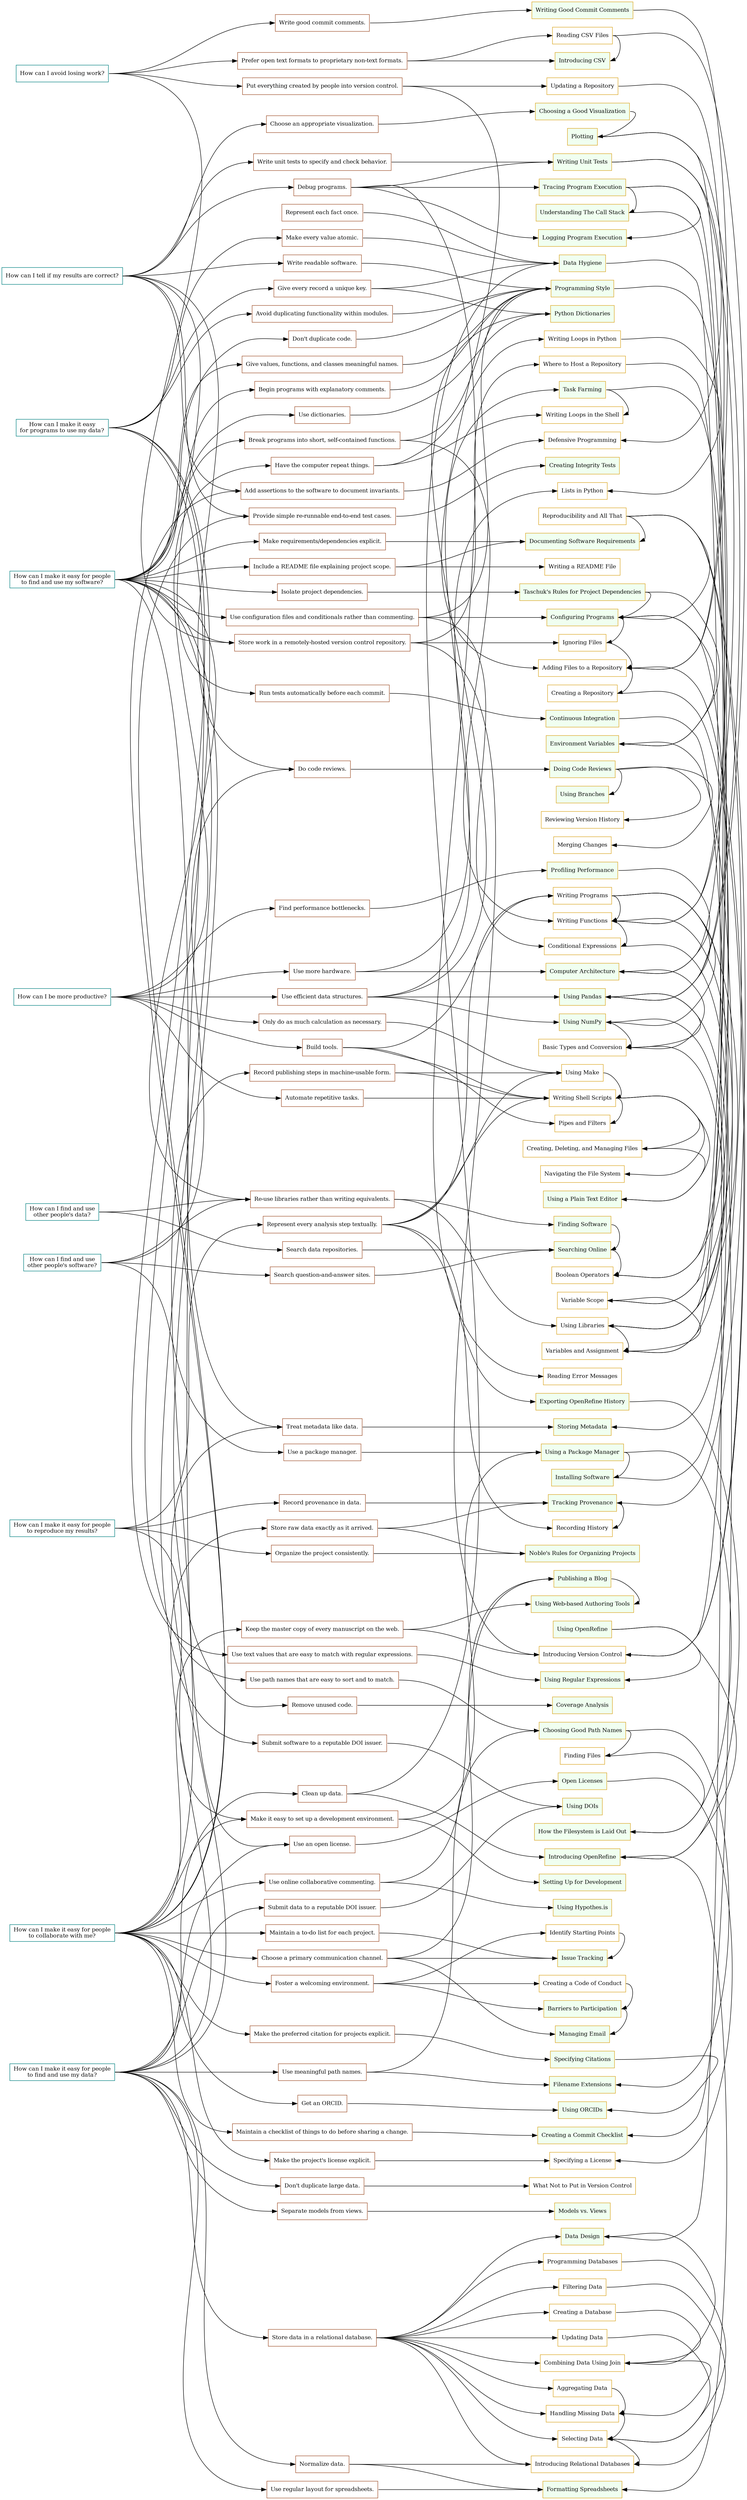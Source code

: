 digraph scb {
	// Properties.
	rankdir = "LR";
	ranksep = "3 equally";
	node [shape="box", fontsize=12];

	// ----------------------------------------
	// Questions.
	// ----------------------------------------
	subgraph questions {
		node [color="teal"];
		rank = "same";
		q_avoid_losing_work [label="How can I avoid losing work?"];
		q_find_use_others_data [label="How can I find and use\nother people's data?"];
		q_find_use_others_software [label="How can I find and use\nother people's software?"];
		q_improve_productivity [label="How can I be more productive?"];
		q_make_collaboration_easy [label="How can I make it easy for people\nto collaborate with me?"];
		q_make_data_findable_usable [label="How can I make it easy for people\nto find and use my data?"];
		q_make_data_usable_by_programs [label="How can I make it easy\nfor programs to use my data?"];
		q_make_software_findable_usable [label="How can I make it easy for people\nto find and use my software?"];
		q_results_correct [label="How can I tell if my results are correct?"];
		q_results_reproducible [label="How can I make it easy for people\nto reproduce my results?"];
	}

	// ----------------------------------------
	// Answers.
	// ----------------------------------------
	subgraph answers {
		node [color="sienna"];
		rank = "same";
		a_add_assertions [label="Add assertions to the software to document invariants."];
		a_add_human_work_to_repo [label="Put everything created by people into version control."];
		a_atomic_values [label="Make every value atomic."];
		a_automate_tasks [label="Automate repetitive tasks."];
		a_avoid_duplication [label="Avoid duplicating functionality within modules."];
		a_build_and_smoke_tests [label="Provide simple re-runnable end-to-end test cases."];
		a_build_tools [label="Build tools."];
		a_choose_primary_communication_channel [label="Choose a primary communication channel."];
		a_choose_visualization [label="Choose an appropriate visualization."];
		a_clean_up_data [label="Clean up data."];
		a_code_reviews [label="Do code reviews."];
		a_commit_checklist [label="Maintain a checklist of things to do before sharing a change."];
		a_consistent_project_organization [label="Organize the project consistently."];
		a_data_doi [label="Submit data to a reputable DOI issuer."];
		a_debugging [label="Debug programs."];
		a_document_function [label="Begin programs with explanatory comments."];
		a_dont_duplicate_code [label="Don't duplicate code."];
		a_dont_duplicate_large_data [label="Don't duplicate large data."];
		a_eliminate_redundant_calculation [label="Only do as much calculation as necessary."];
		a_explicit_requirements [label="Make requirements/dependencies explicit."];
		a_foster_welcoming_environment [label="Foster a welcoming environment."];
		a_get_orcid [label="Get an ORCID."];
		a_give_code_meaningful_names [label="Give values, functions, and classes meaningful names."];
		a_good_commit_comments [label="Write good commit comments."];
		a_have_computer_repeat_things [label="Have the computer repeat things."];
		a_include_readme [label="Include a README file explaining project scope."];
		a_isolate_dependencies [label="Isolate project dependencies."];
		a_keys_for_records [label="Give every record a unique key."];
		a_master_manuscript_online [label="Keep the master copy of every manuscript on the web."];
		a_meaningful_path_names [label="Use meaningful path names."];
		a_normalize_data [label="Normalize data."];
		a_open_text_formats [label="Prefer open text formats to proprietary non-text formats."];
		a_profile_performance [label="Find performance bottlenecks."];
		a_project_todo_list [label="Maintain a to-do list for each project."];
		a_record_analysis_steps_textually [label="Represent every analysis step textually."];
		a_record_data_provenance [label="Record provenance in data."];
		a_record_publishing_steps [label="Record publishing steps in machine-usable form."];
		a_regular_spreadsheet_layout [label="Use regular layout for spreadsheets."];
		a_remove_unused_code [label="Remove unused code."];
		a_represent_each_fact_once [label="Represent each fact once."];
		a_reuse_libraries [label="Re-use libraries rather than writing equivalents."];
		a_run_precommit_checks [label="Run tests automatically before each commit."];
		a_search_answer_sites [label="Search question-and-answer sites."];
		a_search_data_repositories [label="Search data repositories."];
		a_separate_models_from_views [label="Separate models from views."];
		a_set_up_development [label="Make it easy to set up a development environment."];
		a_software_doi [label="Submit software to a reputable DOI issuer."];
		a_sortable_matchable_path_names [label="Use path names that are easy to sort and to match."];
		a_specify_citation [label="Make the preferred citation for projects explicit."];
		a_specify_license [label="Make the project's license explicit."];
		a_store_raw_data [label="Store raw data exactly as it arrived."];
		a_store_work_remote_repo [label="Store work in a remotely-hosted version control repository."];
		a_treat_metadata_like_data [label="Treat metadata like data."];
		a_use_collaborative_commenting [label="Use online collaborative commenting."];
		a_use_config_files [label="Use configuration files and conditionals rather than commenting."];
		a_use_dictionaries [label="Use dictionaries."];
		a_use_efficient_data_structures [label="Use efficient data structures."];
		a_use_functions [label="Break programs into short, self-contained functions."];
		a_use_matchable_text [label="Use text values that are easy to match with regular expressions."];
		a_use_more_hardware [label="Use more hardware."];
		a_use_open_license [label="Use an open license."];
		a_use_package_manager [label="Use a package manager."];
		a_use_relational_database [label="Store data in a relational database."];
		a_write_readable_software [label="Write readable software."];
		a_write_unit_tests [label="Write unit tests to specify and check behavior."];
	}

	// ----------------------------------------
	// Topics.
	// ----------------------------------------
	subgraph topics {
		node [color="goldenrod"];
		rank = "same";
		t_add_to_repository [label="Adding Files to a Repository"];
		t_aggregating_data [label="Aggregating Data"];
		t_barriers_to_participation [label="Barriers to Participation", fillcolor="honeydew", style="filled"];
		t_blogging [label="Publishing a Blog", fillcolor="honeydew", style="filled"];
		t_boilerplate_citation [label="Specifying Citations", fillcolor="honeydew", style="filled"];
		t_boilerplate_license [label="Specifying a License"];
		t_boilerplate_readme [label="Writing a README File"];
		t_boolean_operators [label="Boolean Operators"];
		t_call_stack [label="Understanding The Call Stack", fillcolor="honeydew", style="filled"];
		t_choosing_good_path_names [label="Choosing Good Path Names", fillcolor="honeydew", style="filled"];
		t_choosing_repository_host [label="Where to Host a Repository"];
		t_choosing_visualization [label="Choosing a Good Visualization", fillcolor="honeydew", style="filled"];
		t_code_of_conduct [label="Creating a Code of Conduct"];
		t_code_reviews [label="Doing Code Reviews", fillcolor="honeydew", style="filled"];
		t_commit_checklist [label="Creating a Commit Checklist", fillcolor="honeydew", style="filled"];
		t_computer_architecture [label="Computer Architecture", fillcolor="honeydew", style="filled"];
		t_conditionals [label="Conditional Expressions"];
		t_continuous_integration [label="Continuous Integration", fillcolor="honeydew", style="filled"];
		t_coverage [label="Coverage Analysis", fillcolor="honeydew", style="filled"];
		t_creating_database [label="Creating a Database"];
		t_creating_integrity_tests [label="Creating Integrity Tests", fillcolor="honeydew", style="filled"];
		t_creating_repository [label="Creating a Repository"];
		t_csv_intro [label="Introducing CSV", fillcolor="honeydew", style="filled"];
		t_data_design [label="Data Design", fillcolor="honeydew", style="filled"];
		t_data_hygiene [label="Data Hygiene", fillcolor="honeydew", style="filled"];
		t_data_types [label="Basic Types and Conversion"];
		t_defensive_programming [label="Defensive Programming"];
		t_documenting_requirements [label="Documenting Software Requirements", fillcolor="honeydew", style="filled"];
		t_environment_variables [label="Environment Variables", fillcolor="honeydew", style="filled"];
		t_exporting_openrefine_history [label="Exporting OpenRefine History", fillcolor="honeydew", style="filled"];
		t_filename_extensions [label="Filename Extensions", fillcolor="honeydew", style="filled"];
		t_filesystem_layout [label="How the Filesystem is Laid Out", fillcolor="honeydew", style="filled"];
		t_filtering_data [label="Filtering Data"];
		t_finding_files [label="Finding Files"];
		t_finding_software [label="Finding Software", fillcolor="honeydew", style="filled"];
		t_formatting_spreadsheets [label="Formatting Spreadsheets", fillcolor="honeydew", style="filled"];
		t_getting_doi [label="Using DOIs", fillcolor="honeydew", style="filled"];
		t_good_commit_comments [label="Writing Good Commit Comments", fillcolor="honeydew", style="filled"];
		t_handling_missing_data [label="Handling Missing Data"];
		t_identify_starting_points [label="Identify Starting Points"];
		t_ignoring_files [label="Ignoring Files"];
		t_installing_software [label="Installing Software", fillcolor="honeydew", style="filled"];
		t_introducing_openrefine [label="Introducing OpenRefine", fillcolor="honeydew", style="filled"];
		t_introducing_relational_databases [label="Introducing Relational Databases"];
		t_introducing_version_control [label="Introducing Version Control"];
		t_issue_tracking [label="Issue Tracking", fillcolor="honeydew", style="filled"];
		t_joining_data [label="Combining Data Using Join"];
		t_logging [label="Logging Program Execution", fillcolor="honeydew", style="filled"];
		t_managing_email [label="Managing Email", fillcolor="honeydew", style="filled"];
		t_managing_files [label="Creating, Deleting, and Managing Files"];
		t_merging_changes [label="Merging Changes"];
		t_metadata [label="Storing Metadata", fillcolor="honeydew", style="filled"];
		t_models_vs_views [label="Models vs. Views", fillcolor="honeydew", style="filled"];
		t_navigating_file_system [label="Navigating the File System"];
		t_nobles_rules [label="Noble's Rules for Organizing Projects", fillcolor="honeydew", style="filled"];
		t_open_license [label="Open Licenses", fillcolor="honeydew", style="filled"];
		t_pipes_filters [label="Pipes and Filters"];
		t_plotting [label="Plotting", fillcolor="honeydew", style="filled"];
		t_profiling [label="Profiling Performance", fillcolor="honeydew", style="filled"];
		t_program_configuration [label="Configuring Programs", fillcolor="honeydew", style="filled"];
		t_programming_databases [label="Programming Databases"];
		t_programming_style [label="Programming Style", fillcolor="honeydew", style="filled"];
		t_python_dictionaries [label="Python Dictionaries", fillcolor="honeydew", style="filled"];
		t_python_lists [label="Lists in Python"];
		t_read_csv [label="Reading CSV Files"];
		t_reading_error_messages [label="Reading Error Messages"];
		t_recording_history [label="Recording History"];
		t_reproducibility [label="Reproducibility and All That"];
		t_reviewing_version_history [label="Reviewing Version History"];
		t_search_online [label="Searching Online", fillcolor="honeydew", style="filled"];
		t_selecting_data [label="Selecting Data"];
		t_setting_up_for_development [label="Setting Up for Development", fillcolor="honeydew", style="filled"];
		t_taschuks_rules [label="Taschuk's Rules for Project Dependencies", fillcolor="honeydew", style="filled"];
		t_task_farming [label="Task Farming", fillcolor="honeydew", style="filled"];
		t_trace_execution [label="Tracing Program Execution", fillcolor="honeydew", style="filled"];
		t_tracking_provenance [label="Tracking Provenance", fillcolor="honeydew", style="filled"];
		t_update_data [label="Updating Data"];
		t_update_repository [label="Updating a Repository"];
		t_use_package_manager [label="Using a Package Manager", fillcolor="honeydew", style="filled"];
		t_using_branches [label="Using Branches", fillcolor="honeydew", style="filled"];
		t_using_editor [label="Using a Plain Text Editor", fillcolor="honeydew", style="filled"];
		t_using_hypothesis [label="Using Hypothes.is", fillcolor="honeydew", style="filled"];
		t_using_libraries [label="Using Libraries"];
		t_using_make [label="Using Make"];
		t_using_numpy [label="Using NumPy", fillcolor="honeydew", style="filled"];
		t_using_openrefine [label="Using OpenRefine", fillcolor="honeydew", style="filled"];
		t_using_orcid [label="Using ORCIDs", fillcolor="honeydew", style="filled"];
		t_using_pandas [label="Using Pandas", fillcolor="honeydew", style="filled"];
		t_using_regular_expressions [label="Using Regular Expressions", fillcolor="honeydew", style="filled"];
		t_using_web_authoring [label="Using Web-based Authoring Tools", fillcolor="honeydew", style="filled"];
		t_variable_scope [label="Variable Scope"];
		t_variables_assignment [label="Variables and Assignment"];
		t_what_not_to_store [label="What Not to Put in Version Control"];
		t_writing_functions [label="Writing Functions"];
		t_writing_programs [label="Writing Programs"];
		t_writing_python_loops [label="Writing Loops in Python"];
		t_writing_shell_loops [label="Writing Loops in the Shell"];
		t_writing_shell_scripts [label="Writing Shell Scripts"];
		t_writing_unit_tests [label="Writing Unit Tests", fillcolor="honeydew", style="filled"];
	}

	// ----------------------------------------
	// Questions to answers.
	// ----------------------------------------

	q_avoid_losing_work:e -> a_add_human_work_to_repo:w;
	q_avoid_losing_work:e -> a_good_commit_comments:w;
	q_avoid_losing_work:e -> a_open_text_formats:w;
	q_avoid_losing_work:e -> a_store_work_remote_repo:w;
	q_find_use_others_data:e -> a_reuse_libraries:w;
	q_find_use_others_data:e -> a_search_data_repositories:w;
	q_find_use_others_software:e -> a_code_reviews:w;
	q_find_use_others_software:e -> a_reuse_libraries:w;
	q_find_use_others_software:e -> a_search_answer_sites:w;
	q_find_use_others_software:e -> a_use_package_manager:w;
	q_improve_productivity:e -> a_automate_tasks:w;
	q_improve_productivity:e -> a_build_tools:w;
	q_improve_productivity:e -> a_eliminate_redundant_calculation:w;
	q_improve_productivity:e -> a_have_computer_repeat_things:w;
	q_improve_productivity:e -> a_profile_performance:w;
	q_improve_productivity:e -> a_use_efficient_data_structures:w;
	q_improve_productivity:e -> a_use_more_hardware:w;
	q_make_collaboration_easy:e -> a_add_assertions:w;
	q_make_collaboration_easy:e -> a_build_and_smoke_tests:w;
	q_make_collaboration_easy:e -> a_choose_primary_communication_channel:w;
	q_make_collaboration_easy:e -> a_commit_checklist:w;
	q_make_collaboration_easy:e -> a_foster_welcoming_environment:w;
	q_make_collaboration_easy:e -> a_get_orcid:w;
	q_make_collaboration_easy:e -> a_use_collaborative_commenting:w;
	q_make_collaboration_easy:e -> a_master_manuscript_online:w;
	q_make_collaboration_easy:e -> a_project_todo_list:w;
	q_make_collaboration_easy:e -> a_record_publishing_steps:w;
	q_make_collaboration_easy:e -> a_set_up_development:w;
	q_make_collaboration_easy:e -> a_specify_citation:w;
	q_make_collaboration_easy:e -> a_specify_license:w;
	q_make_data_findable_usable:e -> a_clean_up_data:w;
	q_make_data_findable_usable:e -> a_data_doi:w;
	q_make_data_findable_usable:e -> a_dont_duplicate_large_data:w;
	q_make_data_findable_usable:e -> a_meaningful_path_names:w;
	q_make_data_findable_usable:e -> a_normalize_data:w;
	q_make_data_findable_usable:e -> a_regular_spreadsheet_layout:w;
	q_make_data_findable_usable:e -> a_separate_models_from_views:w;
	q_make_data_findable_usable:e -> a_store_raw_data:w;
	q_make_data_findable_usable:e -> a_treat_metadata_like_data:w;
	q_make_data_findable_usable:e -> a_use_open_license:w;
	q_make_data_findable_usable:e -> a_use_relational_database:w;
	q_make_data_usable_by_programs:e -> a_atomic_values:w;
	q_make_data_usable_by_programs:e -> a_avoid_duplication:w;
	q_make_data_usable_by_programs:e -> a_keys_for_records:w;
	q_make_data_usable_by_programs:e -> a_sortable_matchable_path_names:w;
	q_make_data_usable_by_programs:e -> a_treat_metadata_like_data:w;
	q_make_data_usable_by_programs:e -> a_use_matchable_text:w;
	q_make_software_findable_usable:e -> a_document_function:w;
	q_make_software_findable_usable:e -> a_dont_duplicate_code:w;
	q_make_software_findable_usable:e -> a_explicit_requirements:w;
	q_make_software_findable_usable:e -> a_give_code_meaningful_names:w;
	q_make_software_findable_usable:e -> a_include_readme:w;
	q_make_software_findable_usable:e -> a_isolate_dependencies:w;
	q_make_software_findable_usable:e -> a_remove_unused_code:w;
	q_make_software_findable_usable:e -> a_reuse_libraries:w;
	q_make_software_findable_usable:e -> a_software_doi:w;
	q_make_software_findable_usable:e -> a_store_work_remote_repo:w;
	q_make_software_findable_usable:e -> a_use_config_files:w;
	q_make_software_findable_usable:e -> a_use_dictionaries:w;
	q_make_software_findable_usable:e -> a_use_functions:w;
	q_make_software_findable_usable:e -> a_use_open_license:w;
	q_results_correct:e -> a_add_assertions:w;
	q_results_correct:e -> a_build_and_smoke_tests:w;
	q_results_correct:e -> a_choose_visualization:w;
	q_results_correct:e -> a_code_reviews:w;
	q_results_correct:e -> a_debugging:w;
	q_results_correct:e -> a_run_precommit_checks:w;
	q_results_correct:e -> a_write_readable_software:w;
	q_results_correct:e -> a_write_unit_tests:w;
	q_results_reproducible:e -> a_consistent_project_organization:w;
	q_results_reproducible:e -> a_record_analysis_steps_textually:w;
	q_results_reproducible:e -> a_record_data_provenance:w;
	q_results_reproducible:e -> a_set_up_development:w;

	// ----------------------------------------
	// Answers to topics.
	// ----------------------------------------

	a_add_assertions:e -> t_defensive_programming:w;
	a_add_human_work_to_repo:e -> t_add_to_repository:w;
	a_add_human_work_to_repo:e -> t_update_repository:w;
	a_atomic_values:e -> t_data_hygiene:w;
	a_automate_tasks:e -> t_writing_shell_scripts:w;
	a_avoid_duplication:e -> t_programming_style:w;
	a_build_and_smoke_tests:e -> t_creating_integrity_tests:w;
	a_build_tools:e -> t_pipes_filters:w;
	a_build_tools:e -> t_writing_programs:w;
	a_build_tools:e -> t_writing_shell_scripts:w;
	a_choose_primary_communication_channel:e -> t_blogging:w;
	a_choose_primary_communication_channel:e -> t_issue_tracking:w;
	a_choose_primary_communication_channel:e -> t_managing_email:w;
	a_choose_visualization:e -> t_choosing_visualization:w;
	a_clean_up_data:e -> t_data_hygiene:w;
	a_clean_up_data:e -> t_introducing_openrefine:w;
	a_code_reviews:e -> t_code_reviews:w;
	a_commit_checklist:e -> t_commit_checklist:w;
	a_consistent_project_organization:e -> t_nobles_rules:w;
	a_data_doi:e -> t_getting_doi:w;
	a_debugging:e -> t_logging:w;
	a_debugging:e -> t_reading_error_messages:w;
	a_debugging:e -> t_trace_execution:w;
	a_debugging:e -> t_writing_unit_tests:w;
	a_document_function:e -> t_programming_style:w;
	a_dont_duplicate_code:e -> t_programming_style:w;
	a_dont_duplicate_large_data:e -> t_what_not_to_store:w;
	a_eliminate_redundant_calculation:e -> t_using_make:w;
	a_explicit_requirements:e -> t_documenting_requirements:w;
	a_foster_welcoming_environment:e -> t_code_of_conduct:w;
	a_foster_welcoming_environment:e -> t_identify_starting_points:w;
	a_foster_welcoming_environment:e -> t_barriers_to_participation:w;
	a_get_orcid:e -> t_using_orcid:w;
	a_give_code_meaningful_names:e -> t_programming_style:w;
	a_good_commit_comments:e -> t_good_commit_comments:w;
	a_have_computer_repeat_things:e -> t_writing_python_loops:w;
	a_have_computer_repeat_things:e -> t_writing_shell_loops:w;
	a_include_readme:e -> t_boilerplate_readme:w;
	a_include_readme:e -> t_documenting_requirements:w;
	a_isolate_dependencies:e -> t_taschuks_rules:w;
	a_keys_for_records:e -> t_data_hygiene:w;
	a_keys_for_records:e -> t_python_dictionaries:w;
	a_master_manuscript_online:e -> t_introducing_version_control:w;
	a_master_manuscript_online:e -> t_using_web_authoring:w;
	a_meaningful_path_names:e -> t_choosing_good_path_names:w;
	a_meaningful_path_names:e -> t_filename_extensions:w;
	a_normalize_data:e -> t_formatting_spreadsheets:w;
	a_normalize_data:e -> t_introducing_relational_databases:w;
	a_open_text_formats:e -> t_csv_intro:w;
	a_open_text_formats:e -> t_read_csv:w;
	a_profile_performance:e -> t_profiling:w;
	a_project_todo_list:e -> t_issue_tracking:w;
	a_record_analysis_steps_textually:e -> t_exporting_openrefine_history:w;
	a_record_analysis_steps_textually:e -> t_recording_history:w;
	a_record_analysis_steps_textually:e -> t_using_make:w;
	a_record_analysis_steps_textually:e -> t_writing_programs:w;
	a_record_analysis_steps_textually:e -> t_writing_shell_scripts:w;
	a_record_data_provenance:e -> t_tracking_provenance:w;
	a_record_publishing_steps:e -> t_using_make:w;
	a_record_publishing_steps:e -> t_writing_shell_scripts:w;
	a_regular_spreadsheet_layout:e -> t_formatting_spreadsheets:w;
	a_remove_unused_code:e -> t_coverage:w;
	a_represent_each_fact_once:e -> t_data_hygiene:w;
	a_reuse_libraries:e -> t_finding_software:w;
	a_reuse_libraries:e -> t_using_libraries:w;
	a_run_precommit_checks:e -> t_continuous_integration:w;
	a_search_answer_sites:e -> t_search_online:w;
	a_search_data_repositories:e -> t_search_online:w;
	a_separate_models_from_views:e -> t_models_vs_views:w;
	a_set_up_development:e -> t_setting_up_for_development:w;
	a_set_up_development:e -> t_use_package_manager:w;
	a_software_doi:e -> t_getting_doi:w;
	a_sortable_matchable_path_names:e -> t_choosing_good_path_names:w;
	a_specify_citation:e -> t_boilerplate_citation:w;
	a_specify_license:e -> t_boilerplate_license:w;
	a_store_raw_data:e -> t_nobles_rules:w;
	a_store_raw_data:e -> t_tracking_provenance:w;
	a_store_work_remote_repo:e -> t_choosing_repository_host:w;
	a_store_work_remote_repo:e -> t_ignoring_files:w;
	a_store_work_remote_repo:e -> t_introducing_version_control:w;
	a_treat_metadata_like_data:e -> t_metadata:w;
	a_use_config_files:e -> t_conditionals:w;
	a_use_config_files:e -> t_program_configuration:w;
	a_use_config_files:e -> t_programming_style:w;
	a_use_dictionaries:e -> t_python_dictionaries:w;
	a_use_efficient_data_structures:e -> t_python_dictionaries:w;
	a_use_efficient_data_structures:e -> t_python_lists:w;
	a_use_efficient_data_structures:e -> t_using_numpy:w;
	a_use_efficient_data_structures:e -> t_using_pandas:w;
	a_use_functions:e -> t_programming_style:w;
	a_use_functions:e -> t_writing_functions:w;
	a_use_collaborative_commenting:e -> t_blogging:w;
	a_use_collaborative_commenting:e -> t_using_hypothesis:w;
	a_use_matchable_text:e -> t_using_regular_expressions:w;
	a_use_more_hardware:e -> t_computer_architecture:w;
	a_use_more_hardware:e -> t_task_farming:w;
	a_use_open_license:e -> t_open_license:w;
	a_use_package_manager:e -> t_use_package_manager:w;
	a_use_relational_database:e -> t_aggregating_data:w;
	a_use_relational_database:e -> t_creating_database:w;
	a_use_relational_database:e -> t_data_design:w;
	a_use_relational_database:e -> t_filtering_data:w;
	a_use_relational_database:e -> t_handling_missing_data:w;
	a_use_relational_database:e -> t_introducing_relational_databases:w;
	a_use_relational_database:e -> t_joining_data:w;
	a_use_relational_database:e -> t_programming_databases:w;
	a_use_relational_database:e -> t_selecting_data:w;
	a_use_relational_database:e -> t_update_data:w;
	a_write_readable_software:e -> t_programming_style:w;
	a_write_unit_tests:e -> t_writing_unit_tests:w;

	// ----------------------------------------
	// Topics to topics.
	// ----------------------------------------

	t_add_to_repository:e -> t_creating_repository:e;
	t_add_to_repository:e -> t_introducing_version_control:e;
	t_aggregating_data:e -> t_handling_missing_data:e;
	t_barriers_to_participation:e -> t_managing_email:e;
	t_blogging:e -> t_using_web_authoring:e;
	t_boilerplate_citation:e -> t_using_orcid:e;
	t_call_stack:e -> t_variable_scope:e;
	t_choosing_good_path_names:e -> t_filename_extensions:e;
	t_choosing_good_path_names:e -> t_finding_files:e;
	t_choosing_repository_host:e -> t_introducing_version_control:e;
	t_choosing_visualization:e -> t_plotting:e;
	t_code_of_conduct:e -> t_barriers_to_participation:e;
	t_code_reviews:e -> t_merging_changes:e;
	t_code_reviews:e -> t_reviewing_version_history:e;
	t_code_reviews:e -> t_using_branches:e;
	t_computer_architecture:e -> t_data_types:e;
	t_conditionals:e -> t_boolean_operators:e;
	t_continuous_integration:e -> t_commit_checklist:e;
	t_creating_database:e -> t_joining_data:e;
	t_creating_repository:e -> t_introducing_version_control:e;
	t_data_design:e -> t_joining_data:e;
	t_data_hygiene:e -> t_data_design:e;
	t_data_types:e -> t_variables_assignment:e;
	t_exporting_openrefine_history:e -> t_introducing_openrefine:e;
	t_filtering_data:e -> t_introducing_relational_databases:e;
	t_finding_files:e -> t_filesystem_layout:e;
	t_finding_software:e -> t_search_online:e;
	t_good_commit_comments:e -> t_add_to_repository:e;
	t_handling_missing_data:e -> t_selecting_data:e;
	t_identify_starting_points:e -> t_issue_tracking:e;
	t_ignoring_files:e -> t_add_to_repository:e;
	t_installing_software:e -> t_environment_variables:e;
	t_introducing_openrefine:e -> t_formatting_spreadsheets:e;
	t_joining_data:e -> t_handling_missing_data:e;
	t_managing_files:e -> t_using_editor:e;
	t_open_license:e -> t_boilerplate_license:e;
	t_plotting:e -> t_using_libraries:e;
	t_plotting:e -> t_using_pandas:e;
	t_profiling:e -> t_computer_architecture:e;
	t_program_configuration:e -> t_boolean_operators:e;
	t_program_configuration:e -> t_environment_variables:e;
	t_program_configuration:e -> t_ignoring_files:e;
	t_programming_databases:e -> t_selecting_data:e;
	t_programming_style:e -> t_writing_functions:e;
	t_read_csv:e -> t_csv_intro:e;
	t_read_csv:e -> t_using_pandas:e;
	t_reproducibility:e -> t_program_configuration:e;
	t_reproducibility:e -> t_documenting_requirements:e;
	t_reproducibility:e -> t_metadata:e;
	t_reproducibility:e -> t_tracking_provenance:e;
	t_search_online:e -> t_boolean_operators:e;
	t_selecting_data:e -> t_introducing_relational_databases:e;
	t_taschuks_rules:e -> t_program_configuration:e;
	t_taschuks_rules:e -> t_environment_variables:e;
	t_task_farming:e -> t_computer_architecture:e;
	t_task_farming:e -> t_writing_shell_loops:e;
	t_trace_execution:e -> t_call_stack:e;
	t_trace_execution:e -> t_logging:e;
	t_trace_execution:e -> t_variables_assignment:e;
	t_tracking_provenance:e -> t_recording_history:e;
	t_update_data:e -> t_selecting_data:e;
	t_update_repository:e -> t_add_to_repository:e;
	t_use_package_manager:e -> t_filesystem_layout:e;
	t_use_package_manager:e -> t_installing_software:e;
	t_using_libraries:e -> t_variables_assignment:e;
	t_using_make:e -> t_writing_shell_scripts:e;
	t_using_numpy:e -> t_data_types:e;
	t_using_numpy:e -> t_using_libraries:e;
	t_using_openrefine:e -> t_introducing_openrefine:e;
	t_using_openrefine:e -> t_using_regular_expressions:e;
	t_using_pandas:e -> t_data_types:e;
	t_using_pandas:e -> t_using_libraries:e;
	t_variable_scope:e -> t_variables_assignment:e;
	t_writing_functions:e -> t_conditionals:e;
	t_writing_functions:e -> t_variable_scope:e;
	t_writing_programs:e -> t_using_libraries:e;
	t_writing_programs:e -> t_using_numpy:e;
	t_writing_programs:e -> t_using_pandas:e;
	t_writing_programs:e -> t_writing_functions:e;
	t_writing_python_loops:e -> t_python_lists:e;
	t_writing_shell_scripts:e -> t_managing_files:e;
	t_writing_shell_scripts:e -> t_navigating_file_system:e;
	t_writing_shell_scripts:e -> t_pipes_filters:e;
	t_writing_shell_scripts:e -> t_using_editor:e;
	t_writing_unit_tests:e -> t_defensive_programming:e;
	t_writing_unit_tests:e -> t_writing_functions:e;
}
